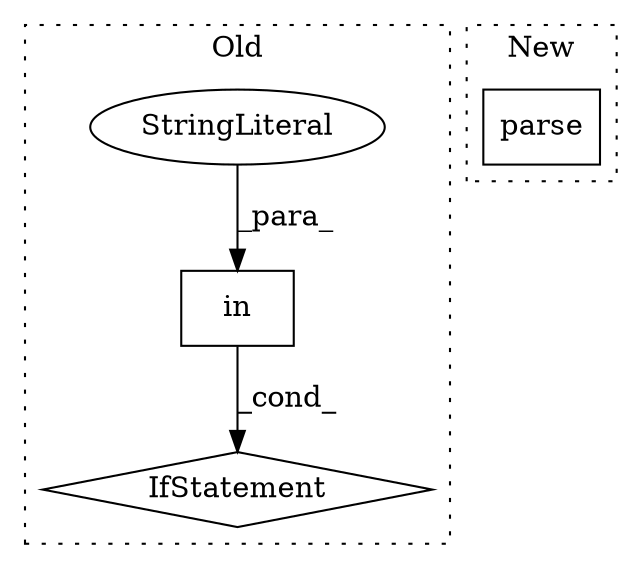 digraph G {
subgraph cluster0 {
1 [label="in" a="105" s="3074" l="13" shape="box"];
3 [label="IfStatement" a="25" s="3066,3087" l="8,2" shape="diamond"];
4 [label="StringLiteral" a="45" s="3074" l="6" shape="ellipse"];
label = "Old";
style="dotted";
}
subgraph cluster1 {
2 [label="parse" a="32" s="3116,3125" l="6,1" shape="box"];
label = "New";
style="dotted";
}
1 -> 3 [label="_cond_"];
4 -> 1 [label="_para_"];
}